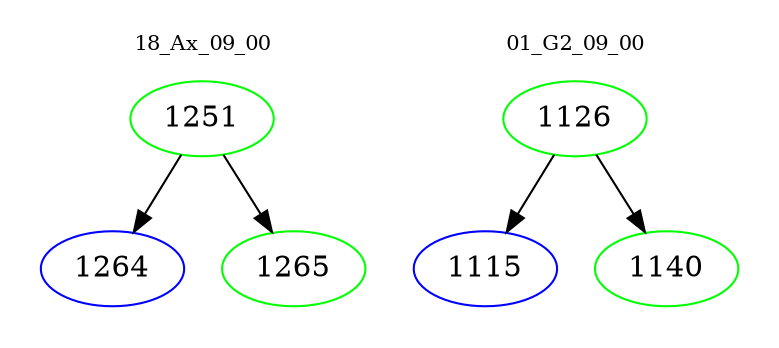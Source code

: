 digraph{
subgraph cluster_0 {
color = white
label = "18_Ax_09_00";
fontsize=10;
T0_1251 [label="1251", color="green"]
T0_1251 -> T0_1264 [color="black"]
T0_1264 [label="1264", color="blue"]
T0_1251 -> T0_1265 [color="black"]
T0_1265 [label="1265", color="green"]
}
subgraph cluster_1 {
color = white
label = "01_G2_09_00";
fontsize=10;
T1_1126 [label="1126", color="green"]
T1_1126 -> T1_1115 [color="black"]
T1_1115 [label="1115", color="blue"]
T1_1126 -> T1_1140 [color="black"]
T1_1140 [label="1140", color="green"]
}
}
